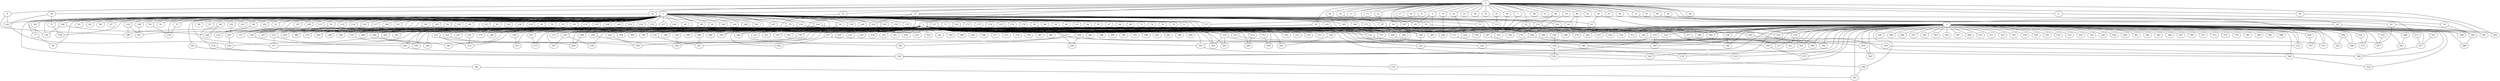 
graph graphname {
    0 -- 1
0 -- 2
0 -- 3
0 -- 4
0 -- 5
0 -- 6
0 -- 7
0 -- 8
0 -- 9
0 -- 10
0 -- 11
0 -- 12
0 -- 13
0 -- 14
0 -- 15
0 -- 16
0 -- 17
0 -- 18
0 -- 19
0 -- 20
0 -- 21
0 -- 22
0 -- 23
0 -- 24
0 -- 25
0 -- 26
0 -- 27
0 -- 28
0 -- 29
0 -- 30
0 -- 31
0 -- 32
0 -- 33
0 -- 34
0 -- 35
0 -- 36
0 -- 37
0 -- 38
0 -- 39
0 -- 40
0 -- 41
0 -- 42
0 -- 43
0 -- 44
0 -- 45
0 -- 46
0 -- 47
0 -- 48
0 -- 320
1 -- 49
1 -- 50
1 -- 51
1 -- 52
1 -- 53
1 -- 54
1 -- 55
1 -- 56
1 -- 57
1 -- 58
1 -- 59
1 -- 60
1 -- 61
1 -- 62
1 -- 63
1 -- 64
1 -- 65
1 -- 66
1 -- 67
1 -- 68
1 -- 69
1 -- 70
1 -- 71
1 -- 72
1 -- 73
1 -- 74
1 -- 75
1 -- 76
1 -- 77
1 -- 78
1 -- 79
1 -- 80
1 -- 81
1 -- 82
1 -- 83
1 -- 84
1 -- 85
1 -- 86
1 -- 87
1 -- 88
1 -- 89
1 -- 90
1 -- 91
1 -- 92
1 -- 93
1 -- 94
1 -- 95
1 -- 96
1 -- 97
1 -- 98
1 -- 99
1 -- 100
1 -- 101
1 -- 102
1 -- 103
1 -- 104
1 -- 105
1 -- 106
1 -- 107
1 -- 108
1 -- 109
1 -- 110
1 -- 111
1 -- 112
1 -- 113
1 -- 114
1 -- 115
1 -- 116
1 -- 117
1 -- 118
1 -- 119
1 -- 120
1 -- 121
1 -- 122
1 -- 123
1 -- 124
1 -- 125
1 -- 126
1 -- 127
1 -- 128
1 -- 129
1 -- 130
1 -- 131
1 -- 132
1 -- 133
1 -- 134
1 -- 135
1 -- 136
1 -- 137
1 -- 138
1 -- 139
1 -- 140
1 -- 141
1 -- 142
1 -- 143
1 -- 144
1 -- 145
1 -- 146
1 -- 147
1 -- 148
1 -- 149
1 -- 150
1 -- 151
1 -- 152
1 -- 153
1 -- 154
1 -- 155
1 -- 156
1 -- 157
1 -- 158
1 -- 159
1 -- 160
1 -- 161
1 -- 162
1 -- 163
1 -- 164
1 -- 165
1 -- 166
1 -- 167
1 -- 168
1 -- 169
1 -- 170
1 -- 171
1 -- 172
1 -- 173
1 -- 174
1 -- 175
1 -- 176
1 -- 177
1 -- 178
1 -- 392
2 -- 179
2 -- 180
2 -- 181
2 -- 182
2 -- 183
2 -- 184
2 -- 185
2 -- 186
2 -- 187
2 -- 188
2 -- 189
2 -- 190
2 -- 191
2 -- 192
2 -- 193
2 -- 194
2 -- 195
2 -- 196
2 -- 197
2 -- 198
2 -- 199
2 -- 200
2 -- 201
2 -- 202
2 -- 203
2 -- 204
2 -- 205
2 -- 206
2 -- 207
2 -- 208
2 -- 209
2 -- 210
2 -- 211
2 -- 212
2 -- 213
2 -- 214
2 -- 215
2 -- 216
2 -- 217
2 -- 218
2 -- 219
2 -- 220
2 -- 221
2 -- 222
2 -- 223
2 -- 224
2 -- 225
2 -- 226
2 -- 227
2 -- 228
2 -- 229
2 -- 230
2 -- 231
2 -- 232
2 -- 233
2 -- 234
2 -- 235
2 -- 236
2 -- 237
2 -- 238
2 -- 239
2 -- 240
2 -- 241
2 -- 242
2 -- 243
2 -- 244
2 -- 245
2 -- 246
2 -- 247
2 -- 248
2 -- 249
2 -- 250
2 -- 251
2 -- 252
2 -- 253
2 -- 254
2 -- 255
2 -- 256
2 -- 257
2 -- 258
2 -- 259
2 -- 260
2 -- 261
2 -- 262
2 -- 263
2 -- 264
2 -- 265
2 -- 266
2 -- 267
2 -- 268
2 -- 269
2 -- 270
2 -- 271
2 -- 272
2 -- 273
2 -- 274
2 -- 275
2 -- 276
2 -- 277
2 -- 278
2 -- 279
2 -- 280
2 -- 281
2 -- 282
2 -- 283
2 -- 284
2 -- 285
2 -- 286
2 -- 287
2 -- 288
2 -- 289
2 -- 290
2 -- 291
2 -- 292
2 -- 293
2 -- 298
2 -- 133
3 -- 294
3 -- 295
3 -- 296
3 -- 297
3 -- 298
3 -- 299
3 -- 300
3 -- 301
3 -- 302
3 -- 303
3 -- 304
3 -- 305
3 -- 306
3 -- 307
3 -- 308
3 -- 309
3 -- 310
3 -- 311
3 -- 312
3 -- 313
3 -- 314
3 -- 315
3 -- 316
3 -- 317
3 -- 318
3 -- 319
3 -- 320
3 -- 321
3 -- 322
3 -- 323
3 -- 324
3 -- 325
3 -- 326
3 -- 327
3 -- 328
3 -- 329
3 -- 330
3 -- 331
3 -- 332
3 -- 333
3 -- 334
3 -- 335
3 -- 336
3 -- 337
3 -- 338
3 -- 339
3 -- 340
3 -- 341
3 -- 342
3 -- 343
3 -- 344
3 -- 345
3 -- 346
3 -- 347
3 -- 348
3 -- 349
3 -- 350
3 -- 351
3 -- 352
3 -- 353
3 -- 354
3 -- 355
3 -- 356
3 -- 357
3 -- 358
3 -- 359
3 -- 360
3 -- 361
3 -- 362
3 -- 363
3 -- 364
3 -- 365
3 -- 366
3 -- 367
3 -- 368
3 -- 369
3 -- 370
3 -- 371
3 -- 372
3 -- 373
3 -- 374
3 -- 375
3 -- 376
3 -- 377
3 -- 378
3 -- 379
3 -- 380
3 -- 381
3 -- 382
3 -- 383
3 -- 384
3 -- 385
3 -- 386
3 -- 387
3 -- 388
3 -- 389
3 -- 390
3 -- 391
3 -- 392
3 -- 393
3 -- 394
3 -- 395
3 -- 396
3 -- 397
3 -- 398
3 -- 399
4 -- 127
5 -- 249
5 -- 59
6 -- 275
7 -- 247
8 -- 315
9 -- 186
9 -- 142
10 -- 115
12 -- 146
14 -- 103
14 -- 130
15 -- 238
16 -- 61
16 -- 318
19 -- 200
20 -- 237
20 -- 177
20 -- 152
20 -- 329
21 -- 47
22 -- 224
26 -- 220
26 -- 200
26 -- 175
27 -- 199
27 -- 246
27 -- 103
27 -- 127
28 -- 255
28 -- 398
29 -- 261
32 -- 392
32 -- 236
33 -- 268
33 -- 314
34 -- 319
36 -- 278
39 -- 75
39 -- 142
40 -- 397
42 -- 342
42 -- 348
44 -- 231
44 -- 131
45 -- 327
47 -- 111
48 -- 196
48 -- 141
49 -- 77
50 -- 118
54 -- 299
56 -- 268
57 -- 118
62 -- 205
62 -- 225
62 -- 354
66 -- 377
66 -- 228
70 -- 342
71 -- 363
71 -- 195
73 -- 308
73 -- 317
75 -- 158
77 -- 94
78 -- 244
78 -- 205
80 -- 188
80 -- 399
82 -- 269
82 -- 260
84 -- 146
85 -- 270
89 -- 330
90 -- 124
92 -- 151
93 -- 225
95 -- 306
98 -- 391
99 -- 282
100 -- 108
103 -- 191
103 -- 132
104 -- 152
104 -- 122
104 -- 253
104 -- 219
105 -- 207
106 -- 130
106 -- 228
108 -- 245
110 -- 186
110 -- 267
111 -- 349
116 -- 334
119 -- 293
119 -- 368
120 -- 151
122 -- 199
122 -- 377
125 -- 262
131 -- 285
131 -- 279
132 -- 346
133 -- 239
133 -- 287
134 -- 344
136 -- 227
136 -- 165
136 -- 394
137 -- 378
137 -- 192
138 -- 267
140 -- 393
142 -- 242
143 -- 248
144 -- 225
145 -- 340
146 -- 183
147 -- 252
150 -- 313
152 -- 341
156 -- 337
156 -- 179
159 -- 260
161 -- 336
161 -- 390
162 -- 316
163 -- 288
166 -- 334
167 -- 189
169 -- 312
171 -- 295
179 -- 339
189 -- 353
190 -- 362
191 -- 223
194 -- 257
196 -- 230
197 -- 273
200 -- 389
200 -- 216
203 -- 327
204 -- 321
204 -- 243
204 -- 258
206 -- 341
207 -- 242
208 -- 284
211 -- 290
212 -- 280
217 -- 264
217 -- 261
218 -- 265
218 -- 262
218 -- 285
219 -- 284
219 -- 223
220 -- 222
222 -- 376
225 -- 240
226 -- 339
230 -- 333
230 -- 291
244 -- 362
245 -- 334
247 -- 317
248 -- 301
252 -- 339
253 -- 359
256 -- 263
259 -- 390
261 -- 345
275 -- 357
277 -- 315
285 -- 300
291 -- 338
294 -- 323
294 -- 348
300 -- 324
304 -- 347
318 -- 321
319 -- 334
319 -- 394
334 -- 370
336 -- 346
338 -- 391
342 -- 386
349 -- 375
350 -- 372
351 -- 357
355 -- 387
357 -- 390
359 -- 383
380 -- 382

}
